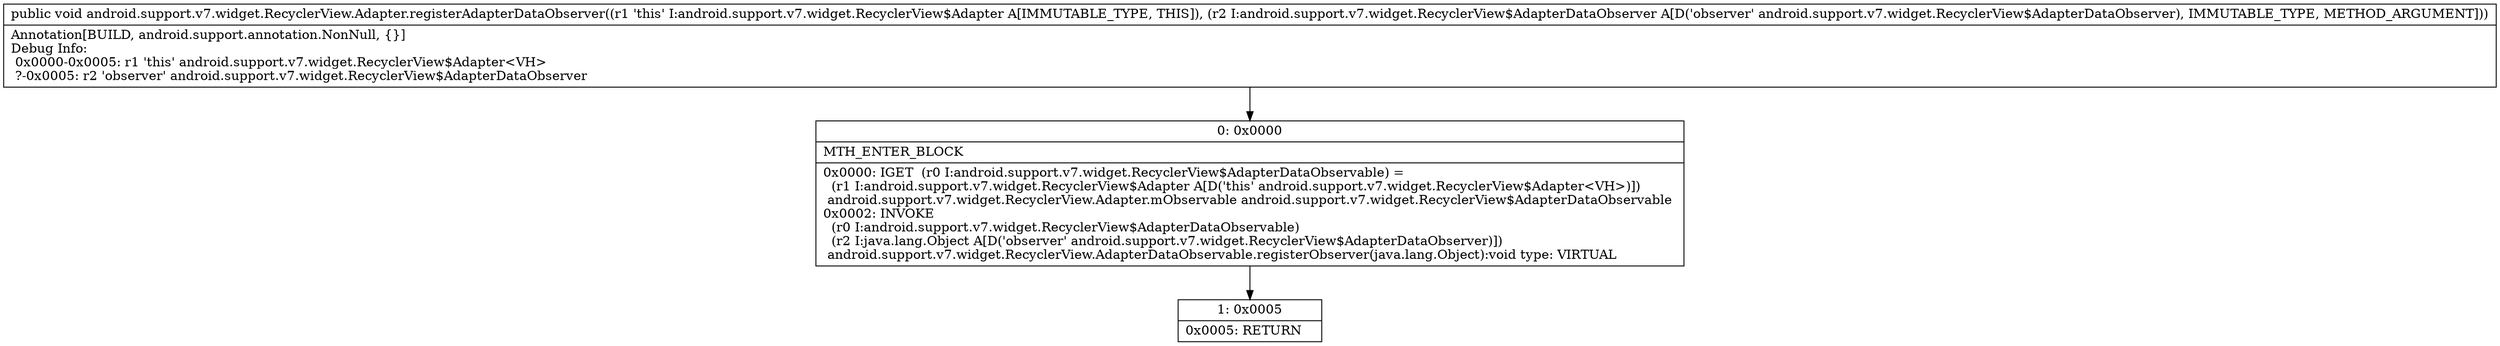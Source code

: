 digraph "CFG forandroid.support.v7.widget.RecyclerView.Adapter.registerAdapterDataObserver(Landroid\/support\/v7\/widget\/RecyclerView$AdapterDataObserver;)V" {
Node_0 [shape=record,label="{0\:\ 0x0000|MTH_ENTER_BLOCK\l|0x0000: IGET  (r0 I:android.support.v7.widget.RecyclerView$AdapterDataObservable) = \l  (r1 I:android.support.v7.widget.RecyclerView$Adapter A[D('this' android.support.v7.widget.RecyclerView$Adapter\<VH\>)])\l android.support.v7.widget.RecyclerView.Adapter.mObservable android.support.v7.widget.RecyclerView$AdapterDataObservable \l0x0002: INVOKE  \l  (r0 I:android.support.v7.widget.RecyclerView$AdapterDataObservable)\l  (r2 I:java.lang.Object A[D('observer' android.support.v7.widget.RecyclerView$AdapterDataObserver)])\l android.support.v7.widget.RecyclerView.AdapterDataObservable.registerObserver(java.lang.Object):void type: VIRTUAL \l}"];
Node_1 [shape=record,label="{1\:\ 0x0005|0x0005: RETURN   \l}"];
MethodNode[shape=record,label="{public void android.support.v7.widget.RecyclerView.Adapter.registerAdapterDataObserver((r1 'this' I:android.support.v7.widget.RecyclerView$Adapter A[IMMUTABLE_TYPE, THIS]), (r2 I:android.support.v7.widget.RecyclerView$AdapterDataObserver A[D('observer' android.support.v7.widget.RecyclerView$AdapterDataObserver), IMMUTABLE_TYPE, METHOD_ARGUMENT]))  | Annotation[BUILD, android.support.annotation.NonNull, \{\}]\lDebug Info:\l  0x0000\-0x0005: r1 'this' android.support.v7.widget.RecyclerView$Adapter\<VH\>\l  ?\-0x0005: r2 'observer' android.support.v7.widget.RecyclerView$AdapterDataObserver\l}"];
MethodNode -> Node_0;
Node_0 -> Node_1;
}

